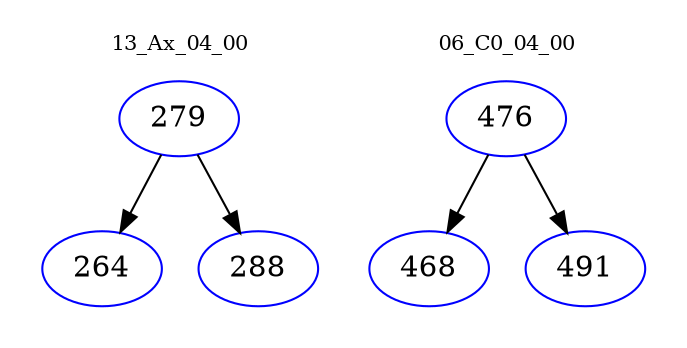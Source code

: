 digraph{
subgraph cluster_0 {
color = white
label = "13_Ax_04_00";
fontsize=10;
T0_279 [label="279", color="blue"]
T0_279 -> T0_264 [color="black"]
T0_264 [label="264", color="blue"]
T0_279 -> T0_288 [color="black"]
T0_288 [label="288", color="blue"]
}
subgraph cluster_1 {
color = white
label = "06_C0_04_00";
fontsize=10;
T1_476 [label="476", color="blue"]
T1_476 -> T1_468 [color="black"]
T1_468 [label="468", color="blue"]
T1_476 -> T1_491 [color="black"]
T1_491 [label="491", color="blue"]
}
}
